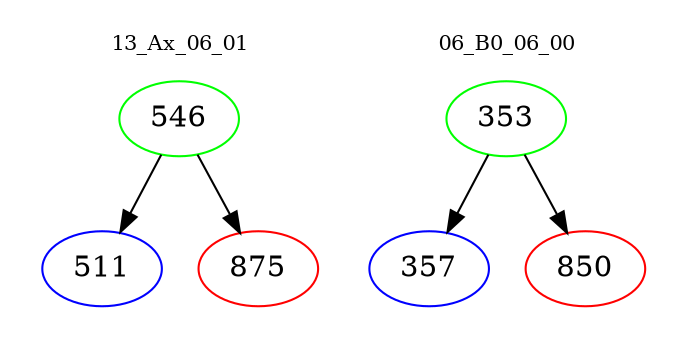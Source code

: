 digraph{
subgraph cluster_0 {
color = white
label = "13_Ax_06_01";
fontsize=10;
T0_546 [label="546", color="green"]
T0_546 -> T0_511 [color="black"]
T0_511 [label="511", color="blue"]
T0_546 -> T0_875 [color="black"]
T0_875 [label="875", color="red"]
}
subgraph cluster_1 {
color = white
label = "06_B0_06_00";
fontsize=10;
T1_353 [label="353", color="green"]
T1_353 -> T1_357 [color="black"]
T1_357 [label="357", color="blue"]
T1_353 -> T1_850 [color="black"]
T1_850 [label="850", color="red"]
}
}
